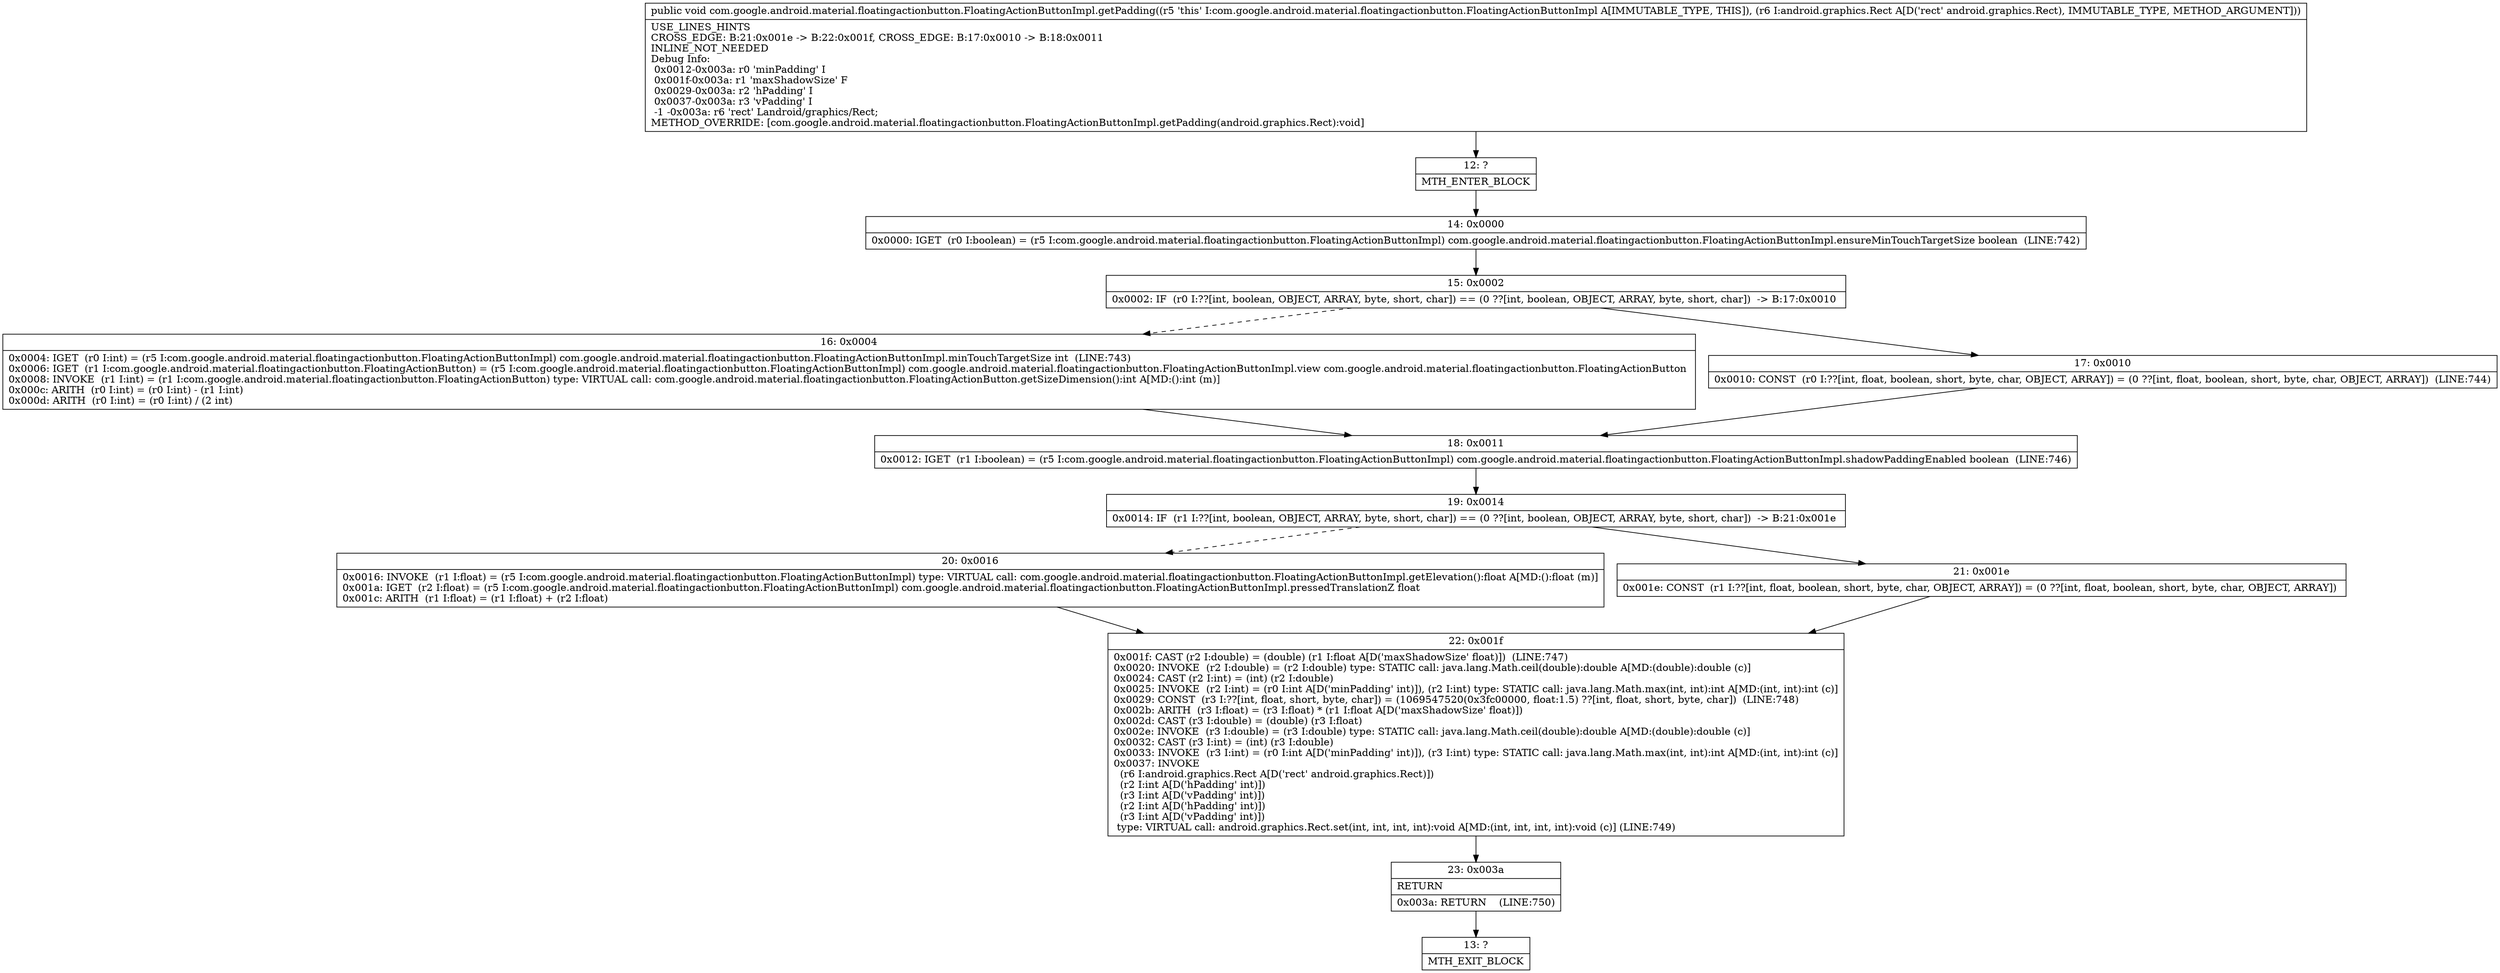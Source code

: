 digraph "CFG forcom.google.android.material.floatingactionbutton.FloatingActionButtonImpl.getPadding(Landroid\/graphics\/Rect;)V" {
Node_12 [shape=record,label="{12\:\ ?|MTH_ENTER_BLOCK\l}"];
Node_14 [shape=record,label="{14\:\ 0x0000|0x0000: IGET  (r0 I:boolean) = (r5 I:com.google.android.material.floatingactionbutton.FloatingActionButtonImpl) com.google.android.material.floatingactionbutton.FloatingActionButtonImpl.ensureMinTouchTargetSize boolean  (LINE:742)\l}"];
Node_15 [shape=record,label="{15\:\ 0x0002|0x0002: IF  (r0 I:??[int, boolean, OBJECT, ARRAY, byte, short, char]) == (0 ??[int, boolean, OBJECT, ARRAY, byte, short, char])  \-\> B:17:0x0010 \l}"];
Node_16 [shape=record,label="{16\:\ 0x0004|0x0004: IGET  (r0 I:int) = (r5 I:com.google.android.material.floatingactionbutton.FloatingActionButtonImpl) com.google.android.material.floatingactionbutton.FloatingActionButtonImpl.minTouchTargetSize int  (LINE:743)\l0x0006: IGET  (r1 I:com.google.android.material.floatingactionbutton.FloatingActionButton) = (r5 I:com.google.android.material.floatingactionbutton.FloatingActionButtonImpl) com.google.android.material.floatingactionbutton.FloatingActionButtonImpl.view com.google.android.material.floatingactionbutton.FloatingActionButton \l0x0008: INVOKE  (r1 I:int) = (r1 I:com.google.android.material.floatingactionbutton.FloatingActionButton) type: VIRTUAL call: com.google.android.material.floatingactionbutton.FloatingActionButton.getSizeDimension():int A[MD:():int (m)]\l0x000c: ARITH  (r0 I:int) = (r0 I:int) \- (r1 I:int) \l0x000d: ARITH  (r0 I:int) = (r0 I:int) \/ (2 int) \l}"];
Node_18 [shape=record,label="{18\:\ 0x0011|0x0012: IGET  (r1 I:boolean) = (r5 I:com.google.android.material.floatingactionbutton.FloatingActionButtonImpl) com.google.android.material.floatingactionbutton.FloatingActionButtonImpl.shadowPaddingEnabled boolean  (LINE:746)\l}"];
Node_19 [shape=record,label="{19\:\ 0x0014|0x0014: IF  (r1 I:??[int, boolean, OBJECT, ARRAY, byte, short, char]) == (0 ??[int, boolean, OBJECT, ARRAY, byte, short, char])  \-\> B:21:0x001e \l}"];
Node_20 [shape=record,label="{20\:\ 0x0016|0x0016: INVOKE  (r1 I:float) = (r5 I:com.google.android.material.floatingactionbutton.FloatingActionButtonImpl) type: VIRTUAL call: com.google.android.material.floatingactionbutton.FloatingActionButtonImpl.getElevation():float A[MD:():float (m)]\l0x001a: IGET  (r2 I:float) = (r5 I:com.google.android.material.floatingactionbutton.FloatingActionButtonImpl) com.google.android.material.floatingactionbutton.FloatingActionButtonImpl.pressedTranslationZ float \l0x001c: ARITH  (r1 I:float) = (r1 I:float) + (r2 I:float) \l}"];
Node_22 [shape=record,label="{22\:\ 0x001f|0x001f: CAST (r2 I:double) = (double) (r1 I:float A[D('maxShadowSize' float)])  (LINE:747)\l0x0020: INVOKE  (r2 I:double) = (r2 I:double) type: STATIC call: java.lang.Math.ceil(double):double A[MD:(double):double (c)]\l0x0024: CAST (r2 I:int) = (int) (r2 I:double) \l0x0025: INVOKE  (r2 I:int) = (r0 I:int A[D('minPadding' int)]), (r2 I:int) type: STATIC call: java.lang.Math.max(int, int):int A[MD:(int, int):int (c)]\l0x0029: CONST  (r3 I:??[int, float, short, byte, char]) = (1069547520(0x3fc00000, float:1.5) ??[int, float, short, byte, char])  (LINE:748)\l0x002b: ARITH  (r3 I:float) = (r3 I:float) * (r1 I:float A[D('maxShadowSize' float)]) \l0x002d: CAST (r3 I:double) = (double) (r3 I:float) \l0x002e: INVOKE  (r3 I:double) = (r3 I:double) type: STATIC call: java.lang.Math.ceil(double):double A[MD:(double):double (c)]\l0x0032: CAST (r3 I:int) = (int) (r3 I:double) \l0x0033: INVOKE  (r3 I:int) = (r0 I:int A[D('minPadding' int)]), (r3 I:int) type: STATIC call: java.lang.Math.max(int, int):int A[MD:(int, int):int (c)]\l0x0037: INVOKE  \l  (r6 I:android.graphics.Rect A[D('rect' android.graphics.Rect)])\l  (r2 I:int A[D('hPadding' int)])\l  (r3 I:int A[D('vPadding' int)])\l  (r2 I:int A[D('hPadding' int)])\l  (r3 I:int A[D('vPadding' int)])\l type: VIRTUAL call: android.graphics.Rect.set(int, int, int, int):void A[MD:(int, int, int, int):void (c)] (LINE:749)\l}"];
Node_23 [shape=record,label="{23\:\ 0x003a|RETURN\l|0x003a: RETURN    (LINE:750)\l}"];
Node_13 [shape=record,label="{13\:\ ?|MTH_EXIT_BLOCK\l}"];
Node_21 [shape=record,label="{21\:\ 0x001e|0x001e: CONST  (r1 I:??[int, float, boolean, short, byte, char, OBJECT, ARRAY]) = (0 ??[int, float, boolean, short, byte, char, OBJECT, ARRAY]) \l}"];
Node_17 [shape=record,label="{17\:\ 0x0010|0x0010: CONST  (r0 I:??[int, float, boolean, short, byte, char, OBJECT, ARRAY]) = (0 ??[int, float, boolean, short, byte, char, OBJECT, ARRAY])  (LINE:744)\l}"];
MethodNode[shape=record,label="{public void com.google.android.material.floatingactionbutton.FloatingActionButtonImpl.getPadding((r5 'this' I:com.google.android.material.floatingactionbutton.FloatingActionButtonImpl A[IMMUTABLE_TYPE, THIS]), (r6 I:android.graphics.Rect A[D('rect' android.graphics.Rect), IMMUTABLE_TYPE, METHOD_ARGUMENT]))  | USE_LINES_HINTS\lCROSS_EDGE: B:21:0x001e \-\> B:22:0x001f, CROSS_EDGE: B:17:0x0010 \-\> B:18:0x0011\lINLINE_NOT_NEEDED\lDebug Info:\l  0x0012\-0x003a: r0 'minPadding' I\l  0x001f\-0x003a: r1 'maxShadowSize' F\l  0x0029\-0x003a: r2 'hPadding' I\l  0x0037\-0x003a: r3 'vPadding' I\l  \-1 \-0x003a: r6 'rect' Landroid\/graphics\/Rect;\lMETHOD_OVERRIDE: [com.google.android.material.floatingactionbutton.FloatingActionButtonImpl.getPadding(android.graphics.Rect):void]\l}"];
MethodNode -> Node_12;Node_12 -> Node_14;
Node_14 -> Node_15;
Node_15 -> Node_16[style=dashed];
Node_15 -> Node_17;
Node_16 -> Node_18;
Node_18 -> Node_19;
Node_19 -> Node_20[style=dashed];
Node_19 -> Node_21;
Node_20 -> Node_22;
Node_22 -> Node_23;
Node_23 -> Node_13;
Node_21 -> Node_22;
Node_17 -> Node_18;
}

